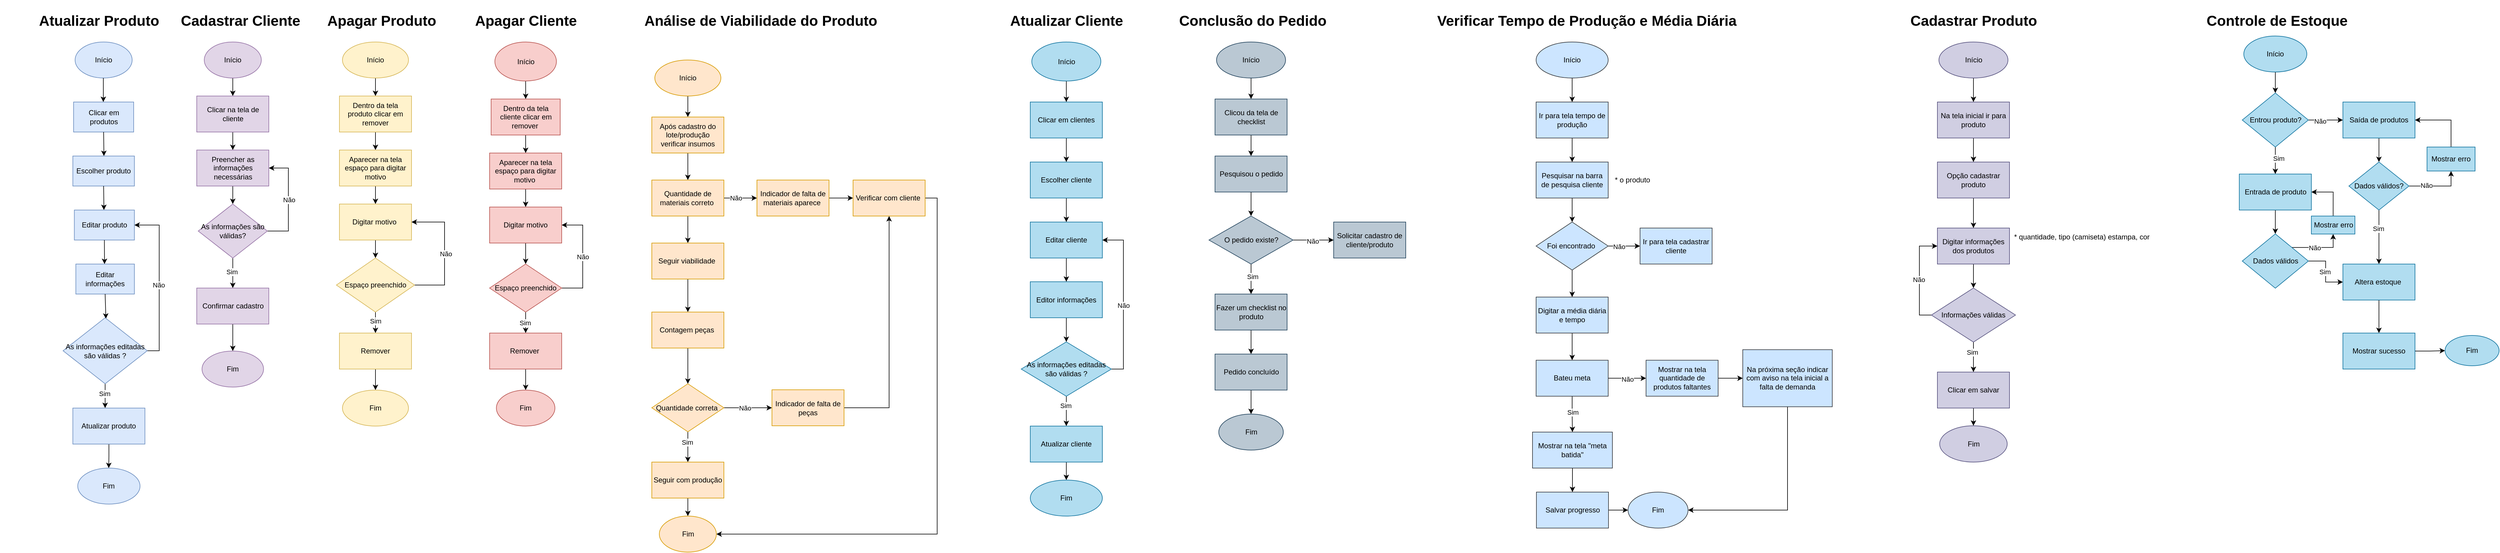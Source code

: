 <mxfile version="24.4.6" type="device">
  <diagram name="Página-1" id="E5Dl9V_7gFB4zJMGTFZP">
    <mxGraphModel dx="2261" dy="782" grid="1" gridSize="10" guides="1" tooltips="1" connect="1" arrows="1" fold="1" page="1" pageScale="1" pageWidth="827" pageHeight="1169" math="0" shadow="0">
      <root>
        <mxCell id="0" />
        <mxCell id="1" parent="0" />
        <mxCell id="nJSs2wzzEc3q5zwMcev3-3" value="&lt;h1&gt;Atualizar Produto&lt;/h1&gt;" style="text;strokeColor=none;align=center;fillColor=none;html=1;verticalAlign=middle;whiteSpace=wrap;rounded=0;" parent="1" vertex="1">
          <mxGeometry x="-70" y="25" width="330" height="20" as="geometry" />
        </mxCell>
        <mxCell id="nJSs2wzzEc3q5zwMcev3-6" value="Início" style="ellipse;whiteSpace=wrap;html=1;fillColor=#dae8fc;strokeColor=#6c8ebf;" parent="1" vertex="1">
          <mxGeometry x="55" y="70" width="95" height="60" as="geometry" />
        </mxCell>
        <mxCell id="nJSs2wzzEc3q5zwMcev3-8" value="" style="endArrow=classic;html=1;rounded=0;" parent="1" edge="1">
          <mxGeometry width="50" height="50" relative="1" as="geometry">
            <mxPoint x="102" y="130" as="sourcePoint" />
            <mxPoint x="102" y="170" as="targetPoint" />
          </mxGeometry>
        </mxCell>
        <mxCell id="nJSs2wzzEc3q5zwMcev3-9" value="Clicar em produtos" style="rounded=0;whiteSpace=wrap;html=1;fillColor=#dae8fc;strokeColor=#6c8ebf;" parent="1" vertex="1">
          <mxGeometry x="52.5" y="170" width="100" height="50" as="geometry" />
        </mxCell>
        <mxCell id="nJSs2wzzEc3q5zwMcev3-11" value="" style="endArrow=classic;html=1;rounded=0;exitX=0.5;exitY=1;exitDx=0;exitDy=0;" parent="1" source="nJSs2wzzEc3q5zwMcev3-9" edge="1">
          <mxGeometry width="50" height="50" relative="1" as="geometry">
            <mxPoint x="82.5" y="290" as="sourcePoint" />
            <mxPoint x="103" y="260" as="targetPoint" />
          </mxGeometry>
        </mxCell>
        <mxCell id="nJSs2wzzEc3q5zwMcev3-12" value="Escolher produto" style="rounded=0;whiteSpace=wrap;html=1;fillColor=#dae8fc;strokeColor=#6c8ebf;" parent="1" vertex="1">
          <mxGeometry x="51.25" y="260" width="102.5" height="50" as="geometry" />
        </mxCell>
        <mxCell id="nJSs2wzzEc3q5zwMcev3-14" value="" style="endArrow=classic;html=1;rounded=0;exitX=0.5;exitY=1;exitDx=0;exitDy=0;" parent="1" source="nJSs2wzzEc3q5zwMcev3-12" edge="1">
          <mxGeometry width="50" height="50" relative="1" as="geometry">
            <mxPoint x="82.5" y="380" as="sourcePoint" />
            <mxPoint x="103" y="350" as="targetPoint" />
          </mxGeometry>
        </mxCell>
        <mxCell id="nJSs2wzzEc3q5zwMcev3-16" value="Editar produto" style="rounded=0;whiteSpace=wrap;html=1;fillColor=#dae8fc;strokeColor=#6c8ebf;" parent="1" vertex="1">
          <mxGeometry x="53.75" y="350" width="100" height="50" as="geometry" />
        </mxCell>
        <mxCell id="nJSs2wzzEc3q5zwMcev3-18" value="" style="endArrow=classic;html=1;rounded=0;exitX=0.5;exitY=1;exitDx=0;exitDy=0;" parent="1" source="nJSs2wzzEc3q5zwMcev3-16" edge="1">
          <mxGeometry width="50" height="50" relative="1" as="geometry">
            <mxPoint x="82.5" y="490" as="sourcePoint" />
            <mxPoint x="104" y="440" as="targetPoint" />
          </mxGeometry>
        </mxCell>
        <mxCell id="nJSs2wzzEc3q5zwMcev3-19" value="Editar informações" style="rounded=0;whiteSpace=wrap;html=1;fillColor=#dae8fc;strokeColor=#6c8ebf;" parent="1" vertex="1">
          <mxGeometry x="56.25" y="440" width="97.5" height="50" as="geometry" />
        </mxCell>
        <mxCell id="nJSs2wzzEc3q5zwMcev3-21" value="" style="endArrow=classic;html=1;rounded=0;exitX=0.5;exitY=1;exitDx=0;exitDy=0;" parent="1" source="nJSs2wzzEc3q5zwMcev3-19" edge="1">
          <mxGeometry width="50" height="50" relative="1" as="geometry">
            <mxPoint x="78.75" y="585" as="sourcePoint" />
            <mxPoint x="106.286" y="531.143" as="targetPoint" />
          </mxGeometry>
        </mxCell>
        <mxCell id="nJSs2wzzEc3q5zwMcev3-26" style="edgeStyle=orthogonalEdgeStyle;rounded=0;orthogonalLoop=1;jettySize=auto;html=1;exitX=1;exitY=0.5;exitDx=0;exitDy=0;entryX=1;entryY=0.5;entryDx=0;entryDy=0;" parent="1" source="nJSs2wzzEc3q5zwMcev3-23" target="nJSs2wzzEc3q5zwMcev3-16" edge="1">
          <mxGeometry relative="1" as="geometry" />
        </mxCell>
        <mxCell id="nJSs2wzzEc3q5zwMcev3-27" value="Não" style="edgeLabel;html=1;align=center;verticalAlign=middle;resizable=0;points=[];" parent="nJSs2wzzEc3q5zwMcev3-26" vertex="1" connectable="0">
          <mxGeometry x="-0.045" y="1" relative="1" as="geometry">
            <mxPoint as="offset" />
          </mxGeometry>
        </mxCell>
        <mxCell id="nJSs2wzzEc3q5zwMcev3-29" value="" style="edgeStyle=orthogonalEdgeStyle;rounded=0;orthogonalLoop=1;jettySize=auto;html=1;" parent="1" source="nJSs2wzzEc3q5zwMcev3-23" edge="1">
          <mxGeometry relative="1" as="geometry">
            <mxPoint x="105" y="680" as="targetPoint" />
          </mxGeometry>
        </mxCell>
        <mxCell id="nJSs2wzzEc3q5zwMcev3-31" value="Sim" style="edgeLabel;html=1;align=center;verticalAlign=middle;resizable=0;points=[];" parent="nJSs2wzzEc3q5zwMcev3-29" vertex="1" connectable="0">
          <mxGeometry x="-0.195" y="-1" relative="1" as="geometry">
            <mxPoint as="offset" />
          </mxGeometry>
        </mxCell>
        <mxCell id="nJSs2wzzEc3q5zwMcev3-23" value="As informações editadas são válidas ?" style="rhombus;whiteSpace=wrap;html=1;fillColor=#dae8fc;strokeColor=#6c8ebf;" parent="1" vertex="1">
          <mxGeometry x="35" y="529.5" width="140" height="110" as="geometry" />
        </mxCell>
        <mxCell id="nJSs2wzzEc3q5zwMcev3-33" value="" style="edgeStyle=orthogonalEdgeStyle;rounded=0;orthogonalLoop=1;jettySize=auto;html=1;" parent="1" source="nJSs2wzzEc3q5zwMcev3-30" edge="1">
          <mxGeometry relative="1" as="geometry">
            <mxPoint x="111" y="780" as="targetPoint" />
          </mxGeometry>
        </mxCell>
        <mxCell id="nJSs2wzzEc3q5zwMcev3-30" value="Atualizar produto" style="rounded=0;whiteSpace=wrap;html=1;fillColor=#dae8fc;strokeColor=#6c8ebf;" parent="1" vertex="1">
          <mxGeometry x="51.25" y="680" width="120" height="60" as="geometry" />
        </mxCell>
        <mxCell id="nJSs2wzzEc3q5zwMcev3-34" value="Fim" style="ellipse;whiteSpace=wrap;html=1;fillColor=#dae8fc;strokeColor=#6c8ebf;" parent="1" vertex="1">
          <mxGeometry x="59.38" y="780" width="103.75" height="60" as="geometry" />
        </mxCell>
        <mxCell id="nJSs2wzzEc3q5zwMcev3-43" style="edgeStyle=orthogonalEdgeStyle;rounded=0;orthogonalLoop=1;jettySize=auto;html=1;exitX=0.5;exitY=1;exitDx=0;exitDy=0;" parent="1" source="nJSs2wzzEc3q5zwMcev3-35" target="nJSs2wzzEc3q5zwMcev3-44" edge="1">
          <mxGeometry relative="1" as="geometry">
            <mxPoint x="318" y="160" as="targetPoint" />
          </mxGeometry>
        </mxCell>
        <mxCell id="nJSs2wzzEc3q5zwMcev3-35" value="Início" style="ellipse;whiteSpace=wrap;html=1;fillColor=#e1d5e7;strokeColor=#9673a6;" parent="1" vertex="1">
          <mxGeometry x="270" y="70" width="95" height="60" as="geometry" />
        </mxCell>
        <mxCell id="nJSs2wzzEc3q5zwMcev3-40" value="&lt;h1&gt;Cadastrar Cliente&lt;/h1&gt;" style="text;html=1;align=center;verticalAlign=middle;resizable=0;points=[];autosize=1;strokeColor=none;fillColor=none;" parent="1" vertex="1">
          <mxGeometry x="220" width="220" height="70" as="geometry" />
        </mxCell>
        <mxCell id="nJSs2wzzEc3q5zwMcev3-45" style="edgeStyle=orthogonalEdgeStyle;rounded=0;orthogonalLoop=1;jettySize=auto;html=1;" parent="1" source="nJSs2wzzEc3q5zwMcev3-44" target="nJSs2wzzEc3q5zwMcev3-46" edge="1">
          <mxGeometry relative="1" as="geometry">
            <mxPoint x="317.5" y="250" as="targetPoint" />
          </mxGeometry>
        </mxCell>
        <mxCell id="nJSs2wzzEc3q5zwMcev3-44" value="Clicar na tela de cliente" style="rounded=0;whiteSpace=wrap;html=1;fillColor=#e1d5e7;strokeColor=#9673a6;" parent="1" vertex="1">
          <mxGeometry x="257.5" y="160" width="120" height="60" as="geometry" />
        </mxCell>
        <mxCell id="nJSs2wzzEc3q5zwMcev3-47" style="edgeStyle=orthogonalEdgeStyle;rounded=0;orthogonalLoop=1;jettySize=auto;html=1;" parent="1" source="nJSs2wzzEc3q5zwMcev3-46" edge="1">
          <mxGeometry relative="1" as="geometry">
            <mxPoint x="317.5" y="340" as="targetPoint" />
          </mxGeometry>
        </mxCell>
        <mxCell id="nJSs2wzzEc3q5zwMcev3-46" value="Preencher as informações necessárias" style="rounded=0;whiteSpace=wrap;html=1;fillColor=#e1d5e7;strokeColor=#9673a6;" parent="1" vertex="1">
          <mxGeometry x="257.5" y="250" width="120" height="60" as="geometry" />
        </mxCell>
        <mxCell id="nJSs2wzzEc3q5zwMcev3-50" style="edgeStyle=orthogonalEdgeStyle;rounded=0;orthogonalLoop=1;jettySize=auto;html=1;entryX=1;entryY=0.5;entryDx=0;entryDy=0;exitX=1;exitY=0.5;exitDx=0;exitDy=0;" parent="1" source="nJSs2wzzEc3q5zwMcev3-49" target="nJSs2wzzEc3q5zwMcev3-46" edge="1">
          <mxGeometry relative="1" as="geometry">
            <Array as="points">
              <mxPoint x="410" y="385" />
              <mxPoint x="410" y="280" />
            </Array>
          </mxGeometry>
        </mxCell>
        <mxCell id="nJSs2wzzEc3q5zwMcev3-51" value="Não" style="edgeLabel;html=1;align=center;verticalAlign=middle;resizable=0;points=[];" parent="nJSs2wzzEc3q5zwMcev3-50" vertex="1" connectable="0">
          <mxGeometry x="0.008" y="-1" relative="1" as="geometry">
            <mxPoint as="offset" />
          </mxGeometry>
        </mxCell>
        <mxCell id="nJSs2wzzEc3q5zwMcev3-52" style="edgeStyle=orthogonalEdgeStyle;rounded=0;orthogonalLoop=1;jettySize=auto;html=1;" parent="1" source="nJSs2wzzEc3q5zwMcev3-49" target="nJSs2wzzEc3q5zwMcev3-53" edge="1">
          <mxGeometry relative="1" as="geometry">
            <mxPoint x="317.5" y="460" as="targetPoint" />
          </mxGeometry>
        </mxCell>
        <mxCell id="nJSs2wzzEc3q5zwMcev3-54" value="Sim" style="edgeLabel;html=1;align=center;verticalAlign=middle;resizable=0;points=[];" parent="nJSs2wzzEc3q5zwMcev3-52" vertex="1" connectable="0">
          <mxGeometry x="-0.08" y="-2" relative="1" as="geometry">
            <mxPoint as="offset" />
          </mxGeometry>
        </mxCell>
        <mxCell id="nJSs2wzzEc3q5zwMcev3-49" value="As informações são válidas?" style="rhombus;whiteSpace=wrap;html=1;fillColor=#e1d5e7;strokeColor=#9673a6;" parent="1" vertex="1">
          <mxGeometry x="260" y="340" width="115" height="90" as="geometry" />
        </mxCell>
        <mxCell id="nJSs2wzzEc3q5zwMcev3-55" style="edgeStyle=orthogonalEdgeStyle;rounded=0;orthogonalLoop=1;jettySize=auto;html=1;" parent="1" source="nJSs2wzzEc3q5zwMcev3-53" target="nJSs2wzzEc3q5zwMcev3-56" edge="1">
          <mxGeometry relative="1" as="geometry">
            <mxPoint x="317.5" y="570" as="targetPoint" />
          </mxGeometry>
        </mxCell>
        <mxCell id="nJSs2wzzEc3q5zwMcev3-53" value="Confirmar cadastro" style="rounded=0;whiteSpace=wrap;html=1;fillColor=#e1d5e7;strokeColor=#9673a6;" parent="1" vertex="1">
          <mxGeometry x="257.5" y="480" width="120" height="60" as="geometry" />
        </mxCell>
        <mxCell id="nJSs2wzzEc3q5zwMcev3-56" value="Fim" style="ellipse;whiteSpace=wrap;html=1;fillColor=#e1d5e7;strokeColor=#9673a6;" parent="1" vertex="1">
          <mxGeometry x="266.25" y="585" width="102.5" height="60" as="geometry" />
        </mxCell>
        <mxCell id="nJSs2wzzEc3q5zwMcev3-57" value="&lt;h1&gt;Apagar Produto&lt;/h1&gt;" style="text;html=1;align=center;verticalAlign=middle;resizable=0;points=[];autosize=1;strokeColor=none;fillColor=none;" parent="1" vertex="1">
          <mxGeometry x="465" width="200" height="70" as="geometry" />
        </mxCell>
        <mxCell id="nJSs2wzzEc3q5zwMcev3-59" style="edgeStyle=orthogonalEdgeStyle;rounded=0;orthogonalLoop=1;jettySize=auto;html=1;" parent="1" source="nJSs2wzzEc3q5zwMcev3-58" target="nJSs2wzzEc3q5zwMcev3-60" edge="1">
          <mxGeometry relative="1" as="geometry">
            <mxPoint x="555" y="160" as="targetPoint" />
          </mxGeometry>
        </mxCell>
        <mxCell id="nJSs2wzzEc3q5zwMcev3-58" value="Início" style="ellipse;whiteSpace=wrap;html=1;fillColor=#fff2cc;strokeColor=#d6b656;" parent="1" vertex="1">
          <mxGeometry x="500" y="70" width="110" height="60" as="geometry" />
        </mxCell>
        <mxCell id="nJSs2wzzEc3q5zwMcev3-61" style="edgeStyle=orthogonalEdgeStyle;rounded=0;orthogonalLoop=1;jettySize=auto;html=1;" parent="1" source="nJSs2wzzEc3q5zwMcev3-60" target="nJSs2wzzEc3q5zwMcev3-62" edge="1">
          <mxGeometry relative="1" as="geometry">
            <mxPoint x="555" y="250" as="targetPoint" />
          </mxGeometry>
        </mxCell>
        <mxCell id="nJSs2wzzEc3q5zwMcev3-60" value="Dentro da tela produto clicar em remover" style="rounded=0;whiteSpace=wrap;html=1;fillColor=#fff2cc;strokeColor=#d6b656;" parent="1" vertex="1">
          <mxGeometry x="495" y="160" width="120" height="60" as="geometry" />
        </mxCell>
        <mxCell id="nJSs2wzzEc3q5zwMcev3-63" style="edgeStyle=orthogonalEdgeStyle;rounded=0;orthogonalLoop=1;jettySize=auto;html=1;" parent="1" source="nJSs2wzzEc3q5zwMcev3-62" target="nJSs2wzzEc3q5zwMcev3-64" edge="1">
          <mxGeometry relative="1" as="geometry">
            <mxPoint x="555" y="340" as="targetPoint" />
          </mxGeometry>
        </mxCell>
        <mxCell id="nJSs2wzzEc3q5zwMcev3-62" value="Aparecer na tela espaço para digitar motivo" style="rounded=0;whiteSpace=wrap;html=1;fillColor=#fff2cc;strokeColor=#d6b656;" parent="1" vertex="1">
          <mxGeometry x="495" y="250" width="120" height="60" as="geometry" />
        </mxCell>
        <mxCell id="nJSs2wzzEc3q5zwMcev3-65" style="edgeStyle=orthogonalEdgeStyle;rounded=0;orthogonalLoop=1;jettySize=auto;html=1;" parent="1" source="nJSs2wzzEc3q5zwMcev3-64" target="nJSs2wzzEc3q5zwMcev3-66" edge="1">
          <mxGeometry relative="1" as="geometry">
            <mxPoint x="555" y="430" as="targetPoint" />
          </mxGeometry>
        </mxCell>
        <mxCell id="nJSs2wzzEc3q5zwMcev3-64" value="Digitar motivo&amp;nbsp;" style="rounded=0;whiteSpace=wrap;html=1;fillColor=#fff2cc;strokeColor=#d6b656;" parent="1" vertex="1">
          <mxGeometry x="495" y="340" width="120" height="60" as="geometry" />
        </mxCell>
        <mxCell id="nJSs2wzzEc3q5zwMcev3-67" style="edgeStyle=orthogonalEdgeStyle;rounded=0;orthogonalLoop=1;jettySize=auto;html=1;entryX=1;entryY=0.5;entryDx=0;entryDy=0;exitX=1;exitY=0.5;exitDx=0;exitDy=0;" parent="1" source="nJSs2wzzEc3q5zwMcev3-66" target="nJSs2wzzEc3q5zwMcev3-64" edge="1">
          <mxGeometry relative="1" as="geometry">
            <Array as="points">
              <mxPoint x="670" y="475" />
              <mxPoint x="670" y="370" />
            </Array>
          </mxGeometry>
        </mxCell>
        <mxCell id="nJSs2wzzEc3q5zwMcev3-68" value="Não" style="edgeLabel;html=1;align=center;verticalAlign=middle;resizable=0;points=[];" parent="nJSs2wzzEc3q5zwMcev3-67" vertex="1" connectable="0">
          <mxGeometry x="-0.029" y="-2" relative="1" as="geometry">
            <mxPoint as="offset" />
          </mxGeometry>
        </mxCell>
        <mxCell id="nJSs2wzzEc3q5zwMcev3-69" style="edgeStyle=orthogonalEdgeStyle;rounded=0;orthogonalLoop=1;jettySize=auto;html=1;" parent="1" source="nJSs2wzzEc3q5zwMcev3-66" target="nJSs2wzzEc3q5zwMcev3-70" edge="1">
          <mxGeometry relative="1" as="geometry">
            <mxPoint x="555" y="550" as="targetPoint" />
          </mxGeometry>
        </mxCell>
        <mxCell id="nJSs2wzzEc3q5zwMcev3-71" value="Sim" style="edgeLabel;html=1;align=center;verticalAlign=middle;resizable=0;points=[];" parent="nJSs2wzzEc3q5zwMcev3-69" vertex="1" connectable="0">
          <mxGeometry x="0.111" relative="1" as="geometry">
            <mxPoint as="offset" />
          </mxGeometry>
        </mxCell>
        <mxCell id="nJSs2wzzEc3q5zwMcev3-66" value="Espaço preenchido" style="rhombus;whiteSpace=wrap;html=1;fillColor=#fff2cc;strokeColor=#d6b656;" parent="1" vertex="1">
          <mxGeometry x="490" y="430" width="130" height="90" as="geometry" />
        </mxCell>
        <mxCell id="nJSs2wzzEc3q5zwMcev3-72" style="edgeStyle=orthogonalEdgeStyle;rounded=0;orthogonalLoop=1;jettySize=auto;html=1;" parent="1" source="nJSs2wzzEc3q5zwMcev3-70" target="nJSs2wzzEc3q5zwMcev3-73" edge="1">
          <mxGeometry relative="1" as="geometry">
            <mxPoint x="555" y="640" as="targetPoint" />
          </mxGeometry>
        </mxCell>
        <mxCell id="nJSs2wzzEc3q5zwMcev3-70" value="Remover" style="rounded=0;whiteSpace=wrap;html=1;fillColor=#fff2cc;strokeColor=#d6b656;" parent="1" vertex="1">
          <mxGeometry x="495" y="555" width="120" height="60" as="geometry" />
        </mxCell>
        <mxCell id="nJSs2wzzEc3q5zwMcev3-73" value="Fim" style="ellipse;whiteSpace=wrap;html=1;fillColor=#fff2cc;strokeColor=#d6b656;" parent="1" vertex="1">
          <mxGeometry x="500" y="650" width="110" height="60" as="geometry" />
        </mxCell>
        <mxCell id="nJSs2wzzEc3q5zwMcev3-75" value="&lt;h1&gt;Apagar Cliente&lt;/h1&gt;" style="text;html=1;align=center;verticalAlign=middle;resizable=0;points=[];autosize=1;strokeColor=none;fillColor=none;" parent="1" vertex="1">
          <mxGeometry x="710" width="190" height="70" as="geometry" />
        </mxCell>
        <mxCell id="nJSs2wzzEc3q5zwMcev3-77" style="edgeStyle=orthogonalEdgeStyle;rounded=0;orthogonalLoop=1;jettySize=auto;html=1;" parent="1" source="nJSs2wzzEc3q5zwMcev3-76" target="nJSs2wzzEc3q5zwMcev3-78" edge="1">
          <mxGeometry relative="1" as="geometry">
            <mxPoint x="805" y="160" as="targetPoint" />
          </mxGeometry>
        </mxCell>
        <mxCell id="nJSs2wzzEc3q5zwMcev3-76" value="Início" style="ellipse;whiteSpace=wrap;html=1;fillColor=#f8cecc;strokeColor=#b85450;" parent="1" vertex="1">
          <mxGeometry x="753.75" y="70" width="102.5" height="65" as="geometry" />
        </mxCell>
        <mxCell id="nJSs2wzzEc3q5zwMcev3-79" style="edgeStyle=orthogonalEdgeStyle;rounded=0;orthogonalLoop=1;jettySize=auto;html=1;" parent="1" source="nJSs2wzzEc3q5zwMcev3-78" target="nJSs2wzzEc3q5zwMcev3-80" edge="1">
          <mxGeometry relative="1" as="geometry">
            <mxPoint x="805" y="250" as="targetPoint" />
          </mxGeometry>
        </mxCell>
        <mxCell id="nJSs2wzzEc3q5zwMcev3-78" value="Dentro da tela cliente clicar em remover&amp;nbsp;" style="rounded=0;whiteSpace=wrap;html=1;fillColor=#f8cecc;strokeColor=#b85450;" parent="1" vertex="1">
          <mxGeometry x="747.5" y="165" width="115" height="60" as="geometry" />
        </mxCell>
        <mxCell id="nJSs2wzzEc3q5zwMcev3-81" style="edgeStyle=orthogonalEdgeStyle;rounded=0;orthogonalLoop=1;jettySize=auto;html=1;" parent="1" source="nJSs2wzzEc3q5zwMcev3-80" target="nJSs2wzzEc3q5zwMcev3-82" edge="1">
          <mxGeometry relative="1" as="geometry">
            <mxPoint x="805" y="340" as="targetPoint" />
          </mxGeometry>
        </mxCell>
        <mxCell id="nJSs2wzzEc3q5zwMcev3-80" value="Aparecer na tela espaço para digitar motivo&amp;nbsp;" style="rounded=0;whiteSpace=wrap;html=1;fillColor=#f8cecc;strokeColor=#b85450;" parent="1" vertex="1">
          <mxGeometry x="745" y="255" width="120" height="60" as="geometry" />
        </mxCell>
        <mxCell id="nJSs2wzzEc3q5zwMcev3-83" style="edgeStyle=orthogonalEdgeStyle;rounded=0;orthogonalLoop=1;jettySize=auto;html=1;" parent="1" source="nJSs2wzzEc3q5zwMcev3-82" target="nJSs2wzzEc3q5zwMcev3-84" edge="1">
          <mxGeometry relative="1" as="geometry">
            <mxPoint x="805" y="430" as="targetPoint" />
          </mxGeometry>
        </mxCell>
        <mxCell id="nJSs2wzzEc3q5zwMcev3-82" value="Digitar motivo" style="rounded=0;whiteSpace=wrap;html=1;fillColor=#f8cecc;strokeColor=#b85450;" parent="1" vertex="1">
          <mxGeometry x="745" y="345" width="120" height="60" as="geometry" />
        </mxCell>
        <mxCell id="nJSs2wzzEc3q5zwMcev3-85" style="edgeStyle=orthogonalEdgeStyle;rounded=0;orthogonalLoop=1;jettySize=auto;html=1;entryX=1;entryY=0.5;entryDx=0;entryDy=0;exitX=1;exitY=0.5;exitDx=0;exitDy=0;" parent="1" source="nJSs2wzzEc3q5zwMcev3-84" target="nJSs2wzzEc3q5zwMcev3-82" edge="1">
          <mxGeometry relative="1" as="geometry">
            <Array as="points">
              <mxPoint x="900" y="480" />
              <mxPoint x="900" y="375" />
            </Array>
          </mxGeometry>
        </mxCell>
        <mxCell id="nJSs2wzzEc3q5zwMcev3-86" value="Não" style="edgeLabel;html=1;align=center;verticalAlign=middle;resizable=0;points=[];" parent="nJSs2wzzEc3q5zwMcev3-85" vertex="1" connectable="0">
          <mxGeometry x="-0.006" relative="1" as="geometry">
            <mxPoint as="offset" />
          </mxGeometry>
        </mxCell>
        <mxCell id="nJSs2wzzEc3q5zwMcev3-87" style="edgeStyle=orthogonalEdgeStyle;rounded=0;orthogonalLoop=1;jettySize=auto;html=1;" parent="1" source="nJSs2wzzEc3q5zwMcev3-84" target="nJSs2wzzEc3q5zwMcev3-88" edge="1">
          <mxGeometry relative="1" as="geometry">
            <mxPoint x="805" y="550" as="targetPoint" />
          </mxGeometry>
        </mxCell>
        <mxCell id="nJSs2wzzEc3q5zwMcev3-89" value="Sim" style="edgeLabel;html=1;align=center;verticalAlign=middle;resizable=0;points=[];" parent="nJSs2wzzEc3q5zwMcev3-87" vertex="1" connectable="0">
          <mxGeometry x="0.24" y="-1" relative="1" as="geometry">
            <mxPoint as="offset" />
          </mxGeometry>
        </mxCell>
        <mxCell id="nJSs2wzzEc3q5zwMcev3-84" value="Espaço preenchido" style="rhombus;whiteSpace=wrap;html=1;fillColor=#f8cecc;strokeColor=#b85450;" parent="1" vertex="1">
          <mxGeometry x="745" y="440" width="120" height="80" as="geometry" />
        </mxCell>
        <mxCell id="nJSs2wzzEc3q5zwMcev3-90" style="edgeStyle=orthogonalEdgeStyle;rounded=0;orthogonalLoop=1;jettySize=auto;html=1;" parent="1" source="nJSs2wzzEc3q5zwMcev3-88" target="nJSs2wzzEc3q5zwMcev3-91" edge="1">
          <mxGeometry relative="1" as="geometry">
            <mxPoint x="805" y="650" as="targetPoint" />
          </mxGeometry>
        </mxCell>
        <mxCell id="nJSs2wzzEc3q5zwMcev3-88" value="Remover&amp;nbsp;" style="rounded=0;whiteSpace=wrap;html=1;fillColor=#f8cecc;strokeColor=#b85450;" parent="1" vertex="1">
          <mxGeometry x="745" y="555" width="120" height="60" as="geometry" />
        </mxCell>
        <mxCell id="nJSs2wzzEc3q5zwMcev3-91" value="Fim" style="ellipse;whiteSpace=wrap;html=1;fillColor=#f8cecc;strokeColor=#b85450;" parent="1" vertex="1">
          <mxGeometry x="756.25" y="650" width="97.5" height="60" as="geometry" />
        </mxCell>
        <mxCell id="nJSs2wzzEc3q5zwMcev3-92" value="&lt;h1&gt;Análise de Viabilidade do Produto&lt;/h1&gt;" style="text;html=1;align=center;verticalAlign=middle;resizable=0;points=[];autosize=1;" parent="1" vertex="1">
          <mxGeometry x="991" width="410" height="70" as="geometry" />
        </mxCell>
        <mxCell id="nJSs2wzzEc3q5zwMcev3-95" value="" style="edgeStyle=orthogonalEdgeStyle;rounded=0;orthogonalLoop=1;jettySize=auto;html=1;" parent="1" source="nJSs2wzzEc3q5zwMcev3-93" target="nJSs2wzzEc3q5zwMcev3-94" edge="1">
          <mxGeometry relative="1" as="geometry" />
        </mxCell>
        <mxCell id="nJSs2wzzEc3q5zwMcev3-93" value="Início" style="ellipse;whiteSpace=wrap;html=1;fillColor=#ffe6cc;strokeColor=#d79b00;" parent="1" vertex="1">
          <mxGeometry x="1020" y="100" width="110" height="60" as="geometry" />
        </mxCell>
        <mxCell id="nJSs2wzzEc3q5zwMcev3-97" value="" style="edgeStyle=orthogonalEdgeStyle;rounded=0;orthogonalLoop=1;jettySize=auto;html=1;" parent="1" source="nJSs2wzzEc3q5zwMcev3-94" target="nJSs2wzzEc3q5zwMcev3-96" edge="1">
          <mxGeometry relative="1" as="geometry" />
        </mxCell>
        <mxCell id="nJSs2wzzEc3q5zwMcev3-94" value="Após cadastro do lote/produção verificar insumos" style="whiteSpace=wrap;html=1;fillColor=#ffe6cc;strokeColor=#d79b00;" parent="1" vertex="1">
          <mxGeometry x="1015" y="195" width="120" height="60" as="geometry" />
        </mxCell>
        <mxCell id="nJSs2wzzEc3q5zwMcev3-102" value="" style="edgeStyle=orthogonalEdgeStyle;rounded=0;orthogonalLoop=1;jettySize=auto;html=1;" parent="1" source="nJSs2wzzEc3q5zwMcev3-96" target="nJSs2wzzEc3q5zwMcev3-101" edge="1">
          <mxGeometry relative="1" as="geometry" />
        </mxCell>
        <mxCell id="nJSs2wzzEc3q5zwMcev3-103" value="Não" style="edgeLabel;html=1;align=center;verticalAlign=middle;resizable=0;points=[];" parent="nJSs2wzzEc3q5zwMcev3-102" vertex="1" connectable="0">
          <mxGeometry x="-0.273" relative="1" as="geometry">
            <mxPoint as="offset" />
          </mxGeometry>
        </mxCell>
        <mxCell id="nJSs2wzzEc3q5zwMcev3-107" value="" style="edgeStyle=orthogonalEdgeStyle;rounded=0;orthogonalLoop=1;jettySize=auto;html=1;" parent="1" source="nJSs2wzzEc3q5zwMcev3-96" target="nJSs2wzzEc3q5zwMcev3-106" edge="1">
          <mxGeometry relative="1" as="geometry" />
        </mxCell>
        <mxCell id="nJSs2wzzEc3q5zwMcev3-96" value="Quantidade de materiais correto&amp;nbsp;" style="whiteSpace=wrap;html=1;fillColor=#ffe6cc;strokeColor=#d79b00;" parent="1" vertex="1">
          <mxGeometry x="1015" y="300" width="120" height="60" as="geometry" />
        </mxCell>
        <mxCell id="nJSs2wzzEc3q5zwMcev3-105" value="" style="edgeStyle=orthogonalEdgeStyle;rounded=0;orthogonalLoop=1;jettySize=auto;html=1;" parent="1" source="nJSs2wzzEc3q5zwMcev3-101" target="nJSs2wzzEc3q5zwMcev3-104" edge="1">
          <mxGeometry relative="1" as="geometry" />
        </mxCell>
        <mxCell id="nJSs2wzzEc3q5zwMcev3-101" value="Indicador de falta de materiais aparece&amp;nbsp;" style="whiteSpace=wrap;html=1;fillColor=#ffe6cc;strokeColor=#d79b00;" parent="1" vertex="1">
          <mxGeometry x="1190" y="300" width="120" height="60" as="geometry" />
        </mxCell>
        <mxCell id="nJSs2wzzEc3q5zwMcev3-122" style="edgeStyle=orthogonalEdgeStyle;rounded=0;orthogonalLoop=1;jettySize=auto;html=1;exitX=1;exitY=0.5;exitDx=0;exitDy=0;entryX=1;entryY=0.5;entryDx=0;entryDy=0;" parent="1" source="nJSs2wzzEc3q5zwMcev3-104" target="nJSs2wzzEc3q5zwMcev3-120" edge="1">
          <mxGeometry relative="1" as="geometry" />
        </mxCell>
        <mxCell id="nJSs2wzzEc3q5zwMcev3-104" value="Verificar com cliente&amp;nbsp;" style="whiteSpace=wrap;html=1;fillColor=#ffe6cc;strokeColor=#d79b00;" parent="1" vertex="1">
          <mxGeometry x="1350" y="300" width="120" height="60" as="geometry" />
        </mxCell>
        <mxCell id="nJSs2wzzEc3q5zwMcev3-110" value="" style="edgeStyle=orthogonalEdgeStyle;rounded=0;orthogonalLoop=1;jettySize=auto;html=1;" parent="1" source="nJSs2wzzEc3q5zwMcev3-106" target="nJSs2wzzEc3q5zwMcev3-109" edge="1">
          <mxGeometry relative="1" as="geometry" />
        </mxCell>
        <mxCell id="nJSs2wzzEc3q5zwMcev3-106" value="Seguir viabilidade&amp;nbsp;" style="whiteSpace=wrap;html=1;fillColor=#ffe6cc;strokeColor=#d79b00;" parent="1" vertex="1">
          <mxGeometry x="1015" y="405" width="120" height="60" as="geometry" />
        </mxCell>
        <mxCell id="nJSs2wzzEc3q5zwMcev3-112" value="" style="edgeStyle=orthogonalEdgeStyle;rounded=0;orthogonalLoop=1;jettySize=auto;html=1;" parent="1" source="nJSs2wzzEc3q5zwMcev3-109" target="nJSs2wzzEc3q5zwMcev3-111" edge="1">
          <mxGeometry relative="1" as="geometry" />
        </mxCell>
        <mxCell id="nJSs2wzzEc3q5zwMcev3-109" value="Contagem peças&amp;nbsp;" style="whiteSpace=wrap;html=1;fillColor=#ffe6cc;strokeColor=#d79b00;" parent="1" vertex="1">
          <mxGeometry x="1015" y="520" width="120" height="60" as="geometry" />
        </mxCell>
        <mxCell id="nJSs2wzzEc3q5zwMcev3-114" value="" style="edgeStyle=orthogonalEdgeStyle;rounded=0;orthogonalLoop=1;jettySize=auto;html=1;" parent="1" source="nJSs2wzzEc3q5zwMcev3-111" target="nJSs2wzzEc3q5zwMcev3-113" edge="1">
          <mxGeometry relative="1" as="geometry" />
        </mxCell>
        <mxCell id="nJSs2wzzEc3q5zwMcev3-115" value="Não" style="edgeLabel;html=1;align=center;verticalAlign=middle;resizable=0;points=[];" parent="nJSs2wzzEc3q5zwMcev3-114" vertex="1" connectable="0">
          <mxGeometry x="-0.125" y="1" relative="1" as="geometry">
            <mxPoint y="1" as="offset" />
          </mxGeometry>
        </mxCell>
        <mxCell id="nJSs2wzzEc3q5zwMcev3-118" value="" style="edgeStyle=orthogonalEdgeStyle;rounded=0;orthogonalLoop=1;jettySize=auto;html=1;" parent="1" source="nJSs2wzzEc3q5zwMcev3-111" target="nJSs2wzzEc3q5zwMcev3-117" edge="1">
          <mxGeometry relative="1" as="geometry" />
        </mxCell>
        <mxCell id="nJSs2wzzEc3q5zwMcev3-119" value="Sim" style="edgeLabel;html=1;align=center;verticalAlign=middle;resizable=0;points=[];" parent="nJSs2wzzEc3q5zwMcev3-118" vertex="1" connectable="0">
          <mxGeometry x="-0.322" y="-1" relative="1" as="geometry">
            <mxPoint as="offset" />
          </mxGeometry>
        </mxCell>
        <mxCell id="nJSs2wzzEc3q5zwMcev3-111" value="Quantidade correta&amp;nbsp;" style="rhombus;whiteSpace=wrap;html=1;fillColor=#ffe6cc;strokeColor=#d79b00;" parent="1" vertex="1">
          <mxGeometry x="1015" y="639.5" width="120" height="80" as="geometry" />
        </mxCell>
        <mxCell id="nJSs2wzzEc3q5zwMcev3-116" style="edgeStyle=orthogonalEdgeStyle;rounded=0;orthogonalLoop=1;jettySize=auto;html=1;entryX=0.5;entryY=1;entryDx=0;entryDy=0;" parent="1" source="nJSs2wzzEc3q5zwMcev3-113" target="nJSs2wzzEc3q5zwMcev3-104" edge="1">
          <mxGeometry relative="1" as="geometry" />
        </mxCell>
        <mxCell id="nJSs2wzzEc3q5zwMcev3-113" value="Indicador de falta de peças" style="whiteSpace=wrap;html=1;fillColor=#ffe6cc;strokeColor=#d79b00;" parent="1" vertex="1">
          <mxGeometry x="1215" y="649.5" width="120" height="60" as="geometry" />
        </mxCell>
        <mxCell id="nJSs2wzzEc3q5zwMcev3-121" value="" style="edgeStyle=orthogonalEdgeStyle;rounded=0;orthogonalLoop=1;jettySize=auto;html=1;" parent="1" source="nJSs2wzzEc3q5zwMcev3-117" target="nJSs2wzzEc3q5zwMcev3-120" edge="1">
          <mxGeometry relative="1" as="geometry" />
        </mxCell>
        <mxCell id="nJSs2wzzEc3q5zwMcev3-117" value="Seguir com produção" style="whiteSpace=wrap;html=1;fillColor=#ffe6cc;strokeColor=#d79b00;" parent="1" vertex="1">
          <mxGeometry x="1015" y="770" width="120" height="60" as="geometry" />
        </mxCell>
        <mxCell id="nJSs2wzzEc3q5zwMcev3-120" value="Fim" style="ellipse;whiteSpace=wrap;html=1;fillColor=#ffe6cc;strokeColor=#d79b00;" parent="1" vertex="1">
          <mxGeometry x="1027.5" y="860" width="95" height="60" as="geometry" />
        </mxCell>
        <mxCell id="nJSs2wzzEc3q5zwMcev3-123" value="&lt;h1&gt;Atualizar Cliente&lt;/h1&gt;" style="text;html=1;align=center;verticalAlign=middle;resizable=0;points=[];autosize=1;strokeColor=none;fillColor=none;" parent="1" vertex="1">
          <mxGeometry x="1600" width="210" height="70" as="geometry" />
        </mxCell>
        <mxCell id="nJSs2wzzEc3q5zwMcev3-128" value="" style="edgeStyle=orthogonalEdgeStyle;rounded=0;orthogonalLoop=1;jettySize=auto;html=1;" parent="1" source="nJSs2wzzEc3q5zwMcev3-126" target="nJSs2wzzEc3q5zwMcev3-127" edge="1">
          <mxGeometry relative="1" as="geometry" />
        </mxCell>
        <mxCell id="nJSs2wzzEc3q5zwMcev3-126" value="Início" style="ellipse;whiteSpace=wrap;html=1;fillColor=#b1ddf0;strokeColor=#10739e;" parent="1" vertex="1">
          <mxGeometry x="1647.5" y="70" width="115" height="65" as="geometry" />
        </mxCell>
        <mxCell id="nJSs2wzzEc3q5zwMcev3-130" value="" style="edgeStyle=orthogonalEdgeStyle;rounded=0;orthogonalLoop=1;jettySize=auto;html=1;" parent="1" source="nJSs2wzzEc3q5zwMcev3-127" target="nJSs2wzzEc3q5zwMcev3-129" edge="1">
          <mxGeometry relative="1" as="geometry" />
        </mxCell>
        <mxCell id="nJSs2wzzEc3q5zwMcev3-127" value="Clicar em clientes" style="whiteSpace=wrap;html=1;fillColor=#b1ddf0;strokeColor=#10739e;" parent="1" vertex="1">
          <mxGeometry x="1645" y="170" width="120" height="60" as="geometry" />
        </mxCell>
        <mxCell id="nJSs2wzzEc3q5zwMcev3-132" value="" style="edgeStyle=orthogonalEdgeStyle;rounded=0;orthogonalLoop=1;jettySize=auto;html=1;" parent="1" source="nJSs2wzzEc3q5zwMcev3-129" target="nJSs2wzzEc3q5zwMcev3-131" edge="1">
          <mxGeometry relative="1" as="geometry" />
        </mxCell>
        <mxCell id="nJSs2wzzEc3q5zwMcev3-129" value="Escolher cliente" style="whiteSpace=wrap;html=1;fillColor=#b1ddf0;strokeColor=#10739e;" parent="1" vertex="1">
          <mxGeometry x="1645" y="270" width="120" height="60" as="geometry" />
        </mxCell>
        <mxCell id="nJSs2wzzEc3q5zwMcev3-135" value="" style="edgeStyle=orthogonalEdgeStyle;rounded=0;orthogonalLoop=1;jettySize=auto;html=1;" parent="1" source="nJSs2wzzEc3q5zwMcev3-131" target="nJSs2wzzEc3q5zwMcev3-134" edge="1">
          <mxGeometry relative="1" as="geometry" />
        </mxCell>
        <mxCell id="nJSs2wzzEc3q5zwMcev3-131" value="Editar cliente" style="whiteSpace=wrap;html=1;fillColor=#b1ddf0;strokeColor=#10739e;" parent="1" vertex="1">
          <mxGeometry x="1645" y="370" width="120" height="60" as="geometry" />
        </mxCell>
        <mxCell id="nJSs2wzzEc3q5zwMcev3-137" value="" style="edgeStyle=orthogonalEdgeStyle;rounded=0;orthogonalLoop=1;jettySize=auto;html=1;" parent="1" source="nJSs2wzzEc3q5zwMcev3-134" target="nJSs2wzzEc3q5zwMcev3-136" edge="1">
          <mxGeometry relative="1" as="geometry" />
        </mxCell>
        <mxCell id="nJSs2wzzEc3q5zwMcev3-134" value="Editor informações" style="whiteSpace=wrap;html=1;fillColor=#b1ddf0;strokeColor=#10739e;" parent="1" vertex="1">
          <mxGeometry x="1645" y="469.5" width="120" height="60" as="geometry" />
        </mxCell>
        <mxCell id="nJSs2wzzEc3q5zwMcev3-138" style="edgeStyle=orthogonalEdgeStyle;rounded=0;orthogonalLoop=1;jettySize=auto;html=1;entryX=1;entryY=0.5;entryDx=0;entryDy=0;exitX=1;exitY=0.5;exitDx=0;exitDy=0;" parent="1" source="nJSs2wzzEc3q5zwMcev3-136" target="nJSs2wzzEc3q5zwMcev3-131" edge="1">
          <mxGeometry relative="1" as="geometry" />
        </mxCell>
        <mxCell id="nJSs2wzzEc3q5zwMcev3-139" value="Não" style="edgeLabel;html=1;align=center;verticalAlign=middle;resizable=0;points=[];" parent="nJSs2wzzEc3q5zwMcev3-138" vertex="1" connectable="0">
          <mxGeometry x="-0.067" relative="1" as="geometry">
            <mxPoint as="offset" />
          </mxGeometry>
        </mxCell>
        <mxCell id="nJSs2wzzEc3q5zwMcev3-141" value="" style="edgeStyle=orthogonalEdgeStyle;rounded=0;orthogonalLoop=1;jettySize=auto;html=1;" parent="1" source="nJSs2wzzEc3q5zwMcev3-136" target="nJSs2wzzEc3q5zwMcev3-140" edge="1">
          <mxGeometry relative="1" as="geometry" />
        </mxCell>
        <mxCell id="nJSs2wzzEc3q5zwMcev3-142" value="Sim" style="edgeLabel;html=1;align=center;verticalAlign=middle;resizable=0;points=[];" parent="nJSs2wzzEc3q5zwMcev3-141" vertex="1" connectable="0">
          <mxGeometry x="-0.367" y="-1" relative="1" as="geometry">
            <mxPoint as="offset" />
          </mxGeometry>
        </mxCell>
        <mxCell id="nJSs2wzzEc3q5zwMcev3-136" value="As informações editadas são válidas ?" style="rhombus;whiteSpace=wrap;html=1;fillColor=#b1ddf0;strokeColor=#10739e;" parent="1" vertex="1">
          <mxGeometry x="1630" y="569.75" width="150" height="90.5" as="geometry" />
        </mxCell>
        <mxCell id="nJSs2wzzEc3q5zwMcev3-144" value="" style="edgeStyle=orthogonalEdgeStyle;rounded=0;orthogonalLoop=1;jettySize=auto;html=1;" parent="1" source="nJSs2wzzEc3q5zwMcev3-140" target="nJSs2wzzEc3q5zwMcev3-143" edge="1">
          <mxGeometry relative="1" as="geometry" />
        </mxCell>
        <mxCell id="nJSs2wzzEc3q5zwMcev3-140" value="Atualizar cliente" style="whiteSpace=wrap;html=1;fillColor=#b1ddf0;strokeColor=#10739e;" parent="1" vertex="1">
          <mxGeometry x="1645" y="710" width="120" height="60" as="geometry" />
        </mxCell>
        <mxCell id="nJSs2wzzEc3q5zwMcev3-143" value="Fim" style="ellipse;whiteSpace=wrap;html=1;fillColor=#b1ddf0;strokeColor=#10739e;" parent="1" vertex="1">
          <mxGeometry x="1645" y="800" width="120" height="60" as="geometry" />
        </mxCell>
        <mxCell id="nJSs2wzzEc3q5zwMcev3-146" value="&lt;h1&gt;Conclusão do Pedido&lt;/h1&gt;" style="text;html=1;align=center;verticalAlign=middle;resizable=0;points=[];autosize=1;strokeColor=none;fillColor=none;" parent="1" vertex="1">
          <mxGeometry x="1880" width="270" height="70" as="geometry" />
        </mxCell>
        <mxCell id="nJSs2wzzEc3q5zwMcev3-149" value="" style="edgeStyle=orthogonalEdgeStyle;rounded=0;orthogonalLoop=1;jettySize=auto;html=1;" parent="1" source="nJSs2wzzEc3q5zwMcev3-147" target="nJSs2wzzEc3q5zwMcev3-148" edge="1">
          <mxGeometry relative="1" as="geometry" />
        </mxCell>
        <mxCell id="nJSs2wzzEc3q5zwMcev3-147" value="Início" style="ellipse;whiteSpace=wrap;html=1;fillColor=#bac8d3;strokeColor=#23445d;" parent="1" vertex="1">
          <mxGeometry x="1955" y="70" width="115" height="60" as="geometry" />
        </mxCell>
        <mxCell id="nJSs2wzzEc3q5zwMcev3-151" value="" style="edgeStyle=orthogonalEdgeStyle;rounded=0;orthogonalLoop=1;jettySize=auto;html=1;" parent="1" source="nJSs2wzzEc3q5zwMcev3-148" target="nJSs2wzzEc3q5zwMcev3-150" edge="1">
          <mxGeometry relative="1" as="geometry" />
        </mxCell>
        <mxCell id="nJSs2wzzEc3q5zwMcev3-148" value="Clicou da tela de checklist" style="whiteSpace=wrap;html=1;fillColor=#bac8d3;strokeColor=#23445d;" parent="1" vertex="1">
          <mxGeometry x="1952.5" y="165" width="120" height="60" as="geometry" />
        </mxCell>
        <mxCell id="nJSs2wzzEc3q5zwMcev3-155" value="" style="edgeStyle=orthogonalEdgeStyle;rounded=0;orthogonalLoop=1;jettySize=auto;html=1;" parent="1" source="nJSs2wzzEc3q5zwMcev3-150" target="nJSs2wzzEc3q5zwMcev3-154" edge="1">
          <mxGeometry relative="1" as="geometry" />
        </mxCell>
        <mxCell id="nJSs2wzzEc3q5zwMcev3-150" value="Pesquisou o pedido" style="whiteSpace=wrap;html=1;fillColor=#bac8d3;strokeColor=#23445d;" parent="1" vertex="1">
          <mxGeometry x="1952.5" y="260" width="120" height="60" as="geometry" />
        </mxCell>
        <mxCell id="nJSs2wzzEc3q5zwMcev3-157" value="" style="edgeStyle=orthogonalEdgeStyle;rounded=0;orthogonalLoop=1;jettySize=auto;html=1;" parent="1" source="nJSs2wzzEc3q5zwMcev3-154" target="nJSs2wzzEc3q5zwMcev3-156" edge="1">
          <mxGeometry relative="1" as="geometry" />
        </mxCell>
        <mxCell id="nJSs2wzzEc3q5zwMcev3-158" value="Não" style="edgeLabel;html=1;align=center;verticalAlign=middle;resizable=0;points=[];" parent="nJSs2wzzEc3q5zwMcev3-157" vertex="1" connectable="0">
          <mxGeometry x="-0.078" y="-2" relative="1" as="geometry">
            <mxPoint x="1" as="offset" />
          </mxGeometry>
        </mxCell>
        <mxCell id="nJSs2wzzEc3q5zwMcev3-160" value="" style="edgeStyle=orthogonalEdgeStyle;rounded=0;orthogonalLoop=1;jettySize=auto;html=1;" parent="1" source="nJSs2wzzEc3q5zwMcev3-154" target="nJSs2wzzEc3q5zwMcev3-159" edge="1">
          <mxGeometry relative="1" as="geometry" />
        </mxCell>
        <mxCell id="nJSs2wzzEc3q5zwMcev3-161" value="Sim" style="edgeLabel;html=1;align=center;verticalAlign=middle;resizable=0;points=[];" parent="nJSs2wzzEc3q5zwMcev3-160" vertex="1" connectable="0">
          <mxGeometry x="-0.156" y="2" relative="1" as="geometry">
            <mxPoint as="offset" />
          </mxGeometry>
        </mxCell>
        <mxCell id="nJSs2wzzEc3q5zwMcev3-154" value="O pedido existe?" style="rhombus;whiteSpace=wrap;html=1;fillColor=#bac8d3;strokeColor=#23445d;" parent="1" vertex="1">
          <mxGeometry x="1942.5" y="360" width="140" height="80" as="geometry" />
        </mxCell>
        <mxCell id="nJSs2wzzEc3q5zwMcev3-156" value="Solicitar cadastro de cliente/produto" style="whiteSpace=wrap;html=1;fillColor=#bac8d3;strokeColor=#23445d;" parent="1" vertex="1">
          <mxGeometry x="2150" y="370" width="120" height="60" as="geometry" />
        </mxCell>
        <mxCell id="nJSs2wzzEc3q5zwMcev3-163" value="" style="edgeStyle=orthogonalEdgeStyle;rounded=0;orthogonalLoop=1;jettySize=auto;html=1;" parent="1" source="nJSs2wzzEc3q5zwMcev3-159" target="nJSs2wzzEc3q5zwMcev3-162" edge="1">
          <mxGeometry relative="1" as="geometry" />
        </mxCell>
        <mxCell id="nJSs2wzzEc3q5zwMcev3-159" value="Fazer um checklist no produto" style="whiteSpace=wrap;html=1;fillColor=#bac8d3;strokeColor=#23445d;" parent="1" vertex="1">
          <mxGeometry x="1952.5" y="490" width="120" height="60" as="geometry" />
        </mxCell>
        <mxCell id="nJSs2wzzEc3q5zwMcev3-165" value="" style="edgeStyle=orthogonalEdgeStyle;rounded=0;orthogonalLoop=1;jettySize=auto;html=1;" parent="1" source="nJSs2wzzEc3q5zwMcev3-162" target="nJSs2wzzEc3q5zwMcev3-164" edge="1">
          <mxGeometry relative="1" as="geometry" />
        </mxCell>
        <mxCell id="nJSs2wzzEc3q5zwMcev3-162" value="Pedido concluído" style="whiteSpace=wrap;html=1;fillColor=#bac8d3;strokeColor=#23445d;" parent="1" vertex="1">
          <mxGeometry x="1952.5" y="590" width="120" height="60" as="geometry" />
        </mxCell>
        <mxCell id="nJSs2wzzEc3q5zwMcev3-164" value="Fim" style="ellipse;whiteSpace=wrap;html=1;fillColor=#bac8d3;strokeColor=#23445d;" parent="1" vertex="1">
          <mxGeometry x="1958.75" y="690" width="107.5" height="60" as="geometry" />
        </mxCell>
        <mxCell id="nJSs2wzzEc3q5zwMcev3-167" value="&lt;h1&gt;Verificar Tempo de Produção e Média Diária&lt;/h1&gt;" style="text;html=1;align=center;verticalAlign=middle;resizable=0;points=[];autosize=1;strokeColor=none;fillColor=none;" parent="1" vertex="1">
          <mxGeometry x="2311" width="520" height="70" as="geometry" />
        </mxCell>
        <mxCell id="nJSs2wzzEc3q5zwMcev3-170" value="" style="edgeStyle=orthogonalEdgeStyle;rounded=0;orthogonalLoop=1;jettySize=auto;html=1;" parent="1" source="nJSs2wzzEc3q5zwMcev3-168" target="nJSs2wzzEc3q5zwMcev3-169" edge="1">
          <mxGeometry relative="1" as="geometry" />
        </mxCell>
        <mxCell id="nJSs2wzzEc3q5zwMcev3-168" value="Início" style="ellipse;whiteSpace=wrap;html=1;fillColor=#cce5ff;strokeColor=#36393d;" parent="1" vertex="1">
          <mxGeometry x="2487" y="70" width="120" height="60" as="geometry" />
        </mxCell>
        <mxCell id="nJSs2wzzEc3q5zwMcev3-172" value="" style="edgeStyle=orthogonalEdgeStyle;rounded=0;orthogonalLoop=1;jettySize=auto;html=1;" parent="1" source="nJSs2wzzEc3q5zwMcev3-169" target="nJSs2wzzEc3q5zwMcev3-171" edge="1">
          <mxGeometry relative="1" as="geometry" />
        </mxCell>
        <mxCell id="nJSs2wzzEc3q5zwMcev3-169" value="Ir para tela tempo de produção" style="whiteSpace=wrap;html=1;fillColor=#cce5ff;strokeColor=#36393d;" parent="1" vertex="1">
          <mxGeometry x="2487" y="170" width="120" height="60" as="geometry" />
        </mxCell>
        <mxCell id="nJSs2wzzEc3q5zwMcev3-176" value="" style="edgeStyle=orthogonalEdgeStyle;rounded=0;orthogonalLoop=1;jettySize=auto;html=1;" parent="1" source="nJSs2wzzEc3q5zwMcev3-171" target="nJSs2wzzEc3q5zwMcev3-175" edge="1">
          <mxGeometry relative="1" as="geometry" />
        </mxCell>
        <mxCell id="nJSs2wzzEc3q5zwMcev3-171" value="Pesquisar na barra de pesquisa cliente" style="whiteSpace=wrap;html=1;fillColor=#cce5ff;strokeColor=#36393d;" parent="1" vertex="1">
          <mxGeometry x="2487" y="270" width="120" height="60" as="geometry" />
        </mxCell>
        <mxCell id="nJSs2wzzEc3q5zwMcev3-173" value="* o produto" style="text;html=1;align=center;verticalAlign=middle;resizable=0;points=[];autosize=1;strokeColor=none;fillColor=none;" parent="1" vertex="1">
          <mxGeometry x="2607" y="285" width="80" height="30" as="geometry" />
        </mxCell>
        <mxCell id="nJSs2wzzEc3q5zwMcev3-178" value="" style="edgeStyle=orthogonalEdgeStyle;rounded=0;orthogonalLoop=1;jettySize=auto;html=1;" parent="1" source="nJSs2wzzEc3q5zwMcev3-175" target="nJSs2wzzEc3q5zwMcev3-177" edge="1">
          <mxGeometry relative="1" as="geometry" />
        </mxCell>
        <mxCell id="nJSs2wzzEc3q5zwMcev3-179" value="Não" style="edgeLabel;html=1;align=center;verticalAlign=middle;resizable=0;points=[];" parent="nJSs2wzzEc3q5zwMcev3-178" vertex="1" connectable="0">
          <mxGeometry x="-0.321" y="-1" relative="1" as="geometry">
            <mxPoint as="offset" />
          </mxGeometry>
        </mxCell>
        <mxCell id="nJSs2wzzEc3q5zwMcev3-181" value="" style="edgeStyle=orthogonalEdgeStyle;rounded=0;orthogonalLoop=1;jettySize=auto;html=1;" parent="1" source="nJSs2wzzEc3q5zwMcev3-175" target="nJSs2wzzEc3q5zwMcev3-180" edge="1">
          <mxGeometry relative="1" as="geometry" />
        </mxCell>
        <mxCell id="nJSs2wzzEc3q5zwMcev3-175" value="Foi encontrado&amp;nbsp;" style="rhombus;whiteSpace=wrap;html=1;fillColor=#cce5ff;strokeColor=#36393d;" parent="1" vertex="1">
          <mxGeometry x="2487" y="370" width="120" height="80" as="geometry" />
        </mxCell>
        <mxCell id="nJSs2wzzEc3q5zwMcev3-177" value="Ir para tela cadastrar cliente" style="whiteSpace=wrap;html=1;fillColor=#cce5ff;strokeColor=#36393d;" parent="1" vertex="1">
          <mxGeometry x="2660" y="380" width="120" height="60" as="geometry" />
        </mxCell>
        <mxCell id="nJSs2wzzEc3q5zwMcev3-183" value="" style="edgeStyle=orthogonalEdgeStyle;rounded=0;orthogonalLoop=1;jettySize=auto;html=1;" parent="1" source="nJSs2wzzEc3q5zwMcev3-180" target="nJSs2wzzEc3q5zwMcev3-182" edge="1">
          <mxGeometry relative="1" as="geometry" />
        </mxCell>
        <mxCell id="nJSs2wzzEc3q5zwMcev3-180" value="Digitar a média diária e tempo" style="whiteSpace=wrap;html=1;fillColor=#cce5ff;strokeColor=#36393d;" parent="1" vertex="1">
          <mxGeometry x="2487" y="495" width="120" height="60" as="geometry" />
        </mxCell>
        <mxCell id="nJSs2wzzEc3q5zwMcev3-185" value="" style="edgeStyle=orthogonalEdgeStyle;rounded=0;orthogonalLoop=1;jettySize=auto;html=1;" parent="1" source="nJSs2wzzEc3q5zwMcev3-182" target="nJSs2wzzEc3q5zwMcev3-184" edge="1">
          <mxGeometry relative="1" as="geometry" />
        </mxCell>
        <mxCell id="nJSs2wzzEc3q5zwMcev3-186" value="Não" style="edgeLabel;html=1;align=center;verticalAlign=middle;resizable=0;points=[];" parent="nJSs2wzzEc3q5zwMcev3-185" vertex="1" connectable="0">
          <mxGeometry y="-1" relative="1" as="geometry">
            <mxPoint as="offset" />
          </mxGeometry>
        </mxCell>
        <mxCell id="nJSs2wzzEc3q5zwMcev3-190" value="" style="edgeStyle=orthogonalEdgeStyle;rounded=0;orthogonalLoop=1;jettySize=auto;html=1;" parent="1" source="nJSs2wzzEc3q5zwMcev3-182" target="nJSs2wzzEc3q5zwMcev3-189" edge="1">
          <mxGeometry relative="1" as="geometry" />
        </mxCell>
        <mxCell id="nJSs2wzzEc3q5zwMcev3-191" value="Sim" style="edgeLabel;html=1;align=center;verticalAlign=middle;resizable=0;points=[];" parent="nJSs2wzzEc3q5zwMcev3-190" vertex="1" connectable="0">
          <mxGeometry x="-0.131" y="1" relative="1" as="geometry">
            <mxPoint as="offset" />
          </mxGeometry>
        </mxCell>
        <mxCell id="nJSs2wzzEc3q5zwMcev3-182" value="Bateu meta" style="whiteSpace=wrap;html=1;fillColor=#cce5ff;strokeColor=#36393d;" parent="1" vertex="1">
          <mxGeometry x="2487" y="600.25" width="120" height="60" as="geometry" />
        </mxCell>
        <mxCell id="nJSs2wzzEc3q5zwMcev3-188" value="" style="edgeStyle=orthogonalEdgeStyle;rounded=0;orthogonalLoop=1;jettySize=auto;html=1;" parent="1" source="nJSs2wzzEc3q5zwMcev3-184" target="nJSs2wzzEc3q5zwMcev3-187" edge="1">
          <mxGeometry relative="1" as="geometry" />
        </mxCell>
        <mxCell id="nJSs2wzzEc3q5zwMcev3-184" value="Mostrar na tela quantidade de produtos faltantes" style="whiteSpace=wrap;html=1;fillColor=#cce5ff;strokeColor=#36393d;" parent="1" vertex="1">
          <mxGeometry x="2670" y="600.25" width="120" height="60" as="geometry" />
        </mxCell>
        <mxCell id="nJSs2wzzEc3q5zwMcev3-196" style="edgeStyle=orthogonalEdgeStyle;rounded=0;orthogonalLoop=1;jettySize=auto;html=1;exitX=0.5;exitY=1;exitDx=0;exitDy=0;entryX=1;entryY=0.5;entryDx=0;entryDy=0;" parent="1" source="nJSs2wzzEc3q5zwMcev3-187" target="nJSs2wzzEc3q5zwMcev3-194" edge="1">
          <mxGeometry relative="1" as="geometry" />
        </mxCell>
        <mxCell id="nJSs2wzzEc3q5zwMcev3-187" value="Na próxima seção indicar com aviso na tela inicial a falta de demanda" style="whiteSpace=wrap;html=1;fillColor=#cce5ff;strokeColor=#36393d;" parent="1" vertex="1">
          <mxGeometry x="2831" y="582.68" width="149" height="95.13" as="geometry" />
        </mxCell>
        <mxCell id="nJSs2wzzEc3q5zwMcev3-193" value="" style="edgeStyle=orthogonalEdgeStyle;rounded=0;orthogonalLoop=1;jettySize=auto;html=1;" parent="1" source="nJSs2wzzEc3q5zwMcev3-189" target="nJSs2wzzEc3q5zwMcev3-192" edge="1">
          <mxGeometry relative="1" as="geometry" />
        </mxCell>
        <mxCell id="nJSs2wzzEc3q5zwMcev3-189" value="Mostrar na tela &quot;meta batida&quot;" style="whiteSpace=wrap;html=1;fillColor=#cce5ff;strokeColor=#36393d;" parent="1" vertex="1">
          <mxGeometry x="2481" y="720" width="133" height="60" as="geometry" />
        </mxCell>
        <mxCell id="nJSs2wzzEc3q5zwMcev3-195" value="" style="edgeStyle=orthogonalEdgeStyle;rounded=0;orthogonalLoop=1;jettySize=auto;html=1;" parent="1" source="nJSs2wzzEc3q5zwMcev3-192" target="nJSs2wzzEc3q5zwMcev3-194" edge="1">
          <mxGeometry relative="1" as="geometry" />
        </mxCell>
        <mxCell id="nJSs2wzzEc3q5zwMcev3-192" value="Salvar progresso" style="whiteSpace=wrap;html=1;fillColor=#cce5ff;strokeColor=#36393d;" parent="1" vertex="1">
          <mxGeometry x="2487.5" y="820" width="120" height="60" as="geometry" />
        </mxCell>
        <mxCell id="nJSs2wzzEc3q5zwMcev3-194" value="Fim" style="ellipse;whiteSpace=wrap;html=1;fillColor=#cce5ff;strokeColor=#36393d;" parent="1" vertex="1">
          <mxGeometry x="2640" y="820" width="100" height="60" as="geometry" />
        </mxCell>
        <mxCell id="nJSs2wzzEc3q5zwMcev3-198" value="&lt;h1&gt;Cadastrar Produto&lt;/h1&gt;" style="text;html=1;align=center;verticalAlign=middle;resizable=0;points=[];autosize=1;strokeColor=none;fillColor=none;" parent="1" vertex="1">
          <mxGeometry x="3100" width="230" height="70" as="geometry" />
        </mxCell>
        <mxCell id="nJSs2wzzEc3q5zwMcev3-201" value="" style="edgeStyle=orthogonalEdgeStyle;rounded=0;orthogonalLoop=1;jettySize=auto;html=1;" parent="1" source="nJSs2wzzEc3q5zwMcev3-199" target="nJSs2wzzEc3q5zwMcev3-200" edge="1">
          <mxGeometry relative="1" as="geometry" />
        </mxCell>
        <mxCell id="nJSs2wzzEc3q5zwMcev3-199" value="Início" style="ellipse;whiteSpace=wrap;html=1;fillColor=#d0cee2;strokeColor=#56517e;" parent="1" vertex="1">
          <mxGeometry x="3157.5" y="70" width="115" height="60" as="geometry" />
        </mxCell>
        <mxCell id="nJSs2wzzEc3q5zwMcev3-203" value="" style="edgeStyle=orthogonalEdgeStyle;rounded=0;orthogonalLoop=1;jettySize=auto;html=1;" parent="1" source="nJSs2wzzEc3q5zwMcev3-200" target="nJSs2wzzEc3q5zwMcev3-202" edge="1">
          <mxGeometry relative="1" as="geometry" />
        </mxCell>
        <mxCell id="nJSs2wzzEc3q5zwMcev3-200" value="Na tela inicial ir para produto" style="whiteSpace=wrap;html=1;fillColor=#d0cee2;strokeColor=#56517e;" parent="1" vertex="1">
          <mxGeometry x="3155" y="170" width="120" height="60" as="geometry" />
        </mxCell>
        <mxCell id="nJSs2wzzEc3q5zwMcev3-205" value="" style="edgeStyle=orthogonalEdgeStyle;rounded=0;orthogonalLoop=1;jettySize=auto;html=1;" parent="1" source="nJSs2wzzEc3q5zwMcev3-202" target="nJSs2wzzEc3q5zwMcev3-204" edge="1">
          <mxGeometry relative="1" as="geometry" />
        </mxCell>
        <mxCell id="nJSs2wzzEc3q5zwMcev3-202" value="Opção cadastrar produto" style="whiteSpace=wrap;html=1;fillColor=#d0cee2;strokeColor=#56517e;" parent="1" vertex="1">
          <mxGeometry x="3155" y="270" width="120" height="60" as="geometry" />
        </mxCell>
        <mxCell id="nJSs2wzzEc3q5zwMcev3-210" value="" style="edgeStyle=orthogonalEdgeStyle;rounded=0;orthogonalLoop=1;jettySize=auto;html=1;" parent="1" source="nJSs2wzzEc3q5zwMcev3-204" target="nJSs2wzzEc3q5zwMcev3-209" edge="1">
          <mxGeometry relative="1" as="geometry" />
        </mxCell>
        <mxCell id="nJSs2wzzEc3q5zwMcev3-204" value="Digitar informações dos produtos" style="whiteSpace=wrap;html=1;fillColor=#d0cee2;strokeColor=#56517e;" parent="1" vertex="1">
          <mxGeometry x="3155" y="380" width="120" height="60" as="geometry" />
        </mxCell>
        <mxCell id="nJSs2wzzEc3q5zwMcev3-206" value="* quantidade, tipo (camiseta) estampa, cor" style="text;html=1;align=center;verticalAlign=middle;resizable=0;points=[];autosize=1;strokeColor=none;fillColor=none;" parent="1" vertex="1">
          <mxGeometry x="3270" y="380" width="250" height="30" as="geometry" />
        </mxCell>
        <mxCell id="nJSs2wzzEc3q5zwMcev3-212" value="" style="edgeStyle=orthogonalEdgeStyle;rounded=0;orthogonalLoop=1;jettySize=auto;html=1;" parent="1" source="nJSs2wzzEc3q5zwMcev3-209" target="nJSs2wzzEc3q5zwMcev3-211" edge="1">
          <mxGeometry relative="1" as="geometry" />
        </mxCell>
        <mxCell id="nJSs2wzzEc3q5zwMcev3-213" value="Sim" style="edgeLabel;html=1;align=center;verticalAlign=middle;resizable=0;points=[];" parent="nJSs2wzzEc3q5zwMcev3-212" vertex="1" connectable="0">
          <mxGeometry x="-0.32" y="-2" relative="1" as="geometry">
            <mxPoint as="offset" />
          </mxGeometry>
        </mxCell>
        <mxCell id="nJSs2wzzEc3q5zwMcev3-216" style="edgeStyle=orthogonalEdgeStyle;rounded=0;orthogonalLoop=1;jettySize=auto;html=1;exitX=0;exitY=0.5;exitDx=0;exitDy=0;entryX=0;entryY=0.5;entryDx=0;entryDy=0;" parent="1" source="nJSs2wzzEc3q5zwMcev3-209" target="nJSs2wzzEc3q5zwMcev3-204" edge="1">
          <mxGeometry relative="1" as="geometry" />
        </mxCell>
        <mxCell id="nJSs2wzzEc3q5zwMcev3-217" value="Não" style="edgeLabel;html=1;align=center;verticalAlign=middle;resizable=0;points=[];" parent="nJSs2wzzEc3q5zwMcev3-216" vertex="1" connectable="0">
          <mxGeometry x="-0.042" y="1" relative="1" as="geometry">
            <mxPoint as="offset" />
          </mxGeometry>
        </mxCell>
        <mxCell id="nJSs2wzzEc3q5zwMcev3-209" value="Informações válidas" style="rhombus;whiteSpace=wrap;html=1;fillColor=#d0cee2;strokeColor=#56517e;" parent="1" vertex="1">
          <mxGeometry x="3145" y="480" width="140" height="90" as="geometry" />
        </mxCell>
        <mxCell id="nJSs2wzzEc3q5zwMcev3-215" value="" style="edgeStyle=orthogonalEdgeStyle;rounded=0;orthogonalLoop=1;jettySize=auto;html=1;" parent="1" source="nJSs2wzzEc3q5zwMcev3-211" target="nJSs2wzzEc3q5zwMcev3-214" edge="1">
          <mxGeometry relative="1" as="geometry" />
        </mxCell>
        <mxCell id="nJSs2wzzEc3q5zwMcev3-211" value="Clicar em salvar" style="whiteSpace=wrap;html=1;fillColor=#d0cee2;strokeColor=#56517e;" parent="1" vertex="1">
          <mxGeometry x="3155" y="620" width="120" height="60" as="geometry" />
        </mxCell>
        <mxCell id="nJSs2wzzEc3q5zwMcev3-214" value="Fim" style="ellipse;whiteSpace=wrap;html=1;fillColor=#d0cee2;strokeColor=#56517e;" parent="1" vertex="1">
          <mxGeometry x="3158.75" y="709.5" width="112.5" height="60.5" as="geometry" />
        </mxCell>
        <mxCell id="PkmtrRAWO5hYeRPyqmgj-2" value="&lt;h1&gt;Controle de Estoque&lt;/h1&gt;" style="text;html=1;align=center;verticalAlign=middle;resizable=0;points=[];autosize=1;strokeColor=none;fillColor=none;" vertex="1" parent="1">
          <mxGeometry x="3590" width="260" height="70" as="geometry" />
        </mxCell>
        <mxCell id="PkmtrRAWO5hYeRPyqmgj-6" value="" style="edgeStyle=orthogonalEdgeStyle;rounded=0;orthogonalLoop=1;jettySize=auto;html=1;" edge="1" parent="1" source="PkmtrRAWO5hYeRPyqmgj-3" target="PkmtrRAWO5hYeRPyqmgj-5">
          <mxGeometry relative="1" as="geometry" />
        </mxCell>
        <mxCell id="PkmtrRAWO5hYeRPyqmgj-3" value="Início" style="ellipse;whiteSpace=wrap;html=1;fillColor=#b1ddf0;strokeColor=#10739e;" vertex="1" parent="1">
          <mxGeometry x="3665" y="60" width="105" height="60" as="geometry" />
        </mxCell>
        <mxCell id="PkmtrRAWO5hYeRPyqmgj-8" value="" style="edgeStyle=orthogonalEdgeStyle;rounded=0;orthogonalLoop=1;jettySize=auto;html=1;" edge="1" parent="1" source="PkmtrRAWO5hYeRPyqmgj-5" target="PkmtrRAWO5hYeRPyqmgj-7">
          <mxGeometry relative="1" as="geometry" />
        </mxCell>
        <mxCell id="PkmtrRAWO5hYeRPyqmgj-14" value="Sim" style="edgeLabel;html=1;align=center;verticalAlign=middle;resizable=0;points=[];" vertex="1" connectable="0" parent="PkmtrRAWO5hYeRPyqmgj-8">
          <mxGeometry x="-0.156" y="5" relative="1" as="geometry">
            <mxPoint as="offset" />
          </mxGeometry>
        </mxCell>
        <mxCell id="PkmtrRAWO5hYeRPyqmgj-12" value="" style="edgeStyle=orthogonalEdgeStyle;rounded=0;orthogonalLoop=1;jettySize=auto;html=1;" edge="1" parent="1" source="PkmtrRAWO5hYeRPyqmgj-5" target="PkmtrRAWO5hYeRPyqmgj-11">
          <mxGeometry relative="1" as="geometry" />
        </mxCell>
        <mxCell id="PkmtrRAWO5hYeRPyqmgj-13" value="Não" style="edgeLabel;html=1;align=center;verticalAlign=middle;resizable=0;points=[];" vertex="1" connectable="0" parent="PkmtrRAWO5hYeRPyqmgj-12">
          <mxGeometry x="-0.322" y="-2" relative="1" as="geometry">
            <mxPoint as="offset" />
          </mxGeometry>
        </mxCell>
        <mxCell id="PkmtrRAWO5hYeRPyqmgj-5" value="Entrou produto?" style="rhombus;whiteSpace=wrap;html=1;fillColor=#b1ddf0;strokeColor=#10739e;" vertex="1" parent="1">
          <mxGeometry x="3662.5" y="155" width="110" height="90" as="geometry" />
        </mxCell>
        <mxCell id="PkmtrRAWO5hYeRPyqmgj-10" value="" style="edgeStyle=orthogonalEdgeStyle;rounded=0;orthogonalLoop=1;jettySize=auto;html=1;" edge="1" parent="1" source="PkmtrRAWO5hYeRPyqmgj-7" target="PkmtrRAWO5hYeRPyqmgj-9">
          <mxGeometry relative="1" as="geometry" />
        </mxCell>
        <mxCell id="PkmtrRAWO5hYeRPyqmgj-7" value="Entrada de produto" style="whiteSpace=wrap;html=1;fillColor=#b1ddf0;strokeColor=#10739e;" vertex="1" parent="1">
          <mxGeometry x="3657.5" y="290" width="120" height="60" as="geometry" />
        </mxCell>
        <mxCell id="PkmtrRAWO5hYeRPyqmgj-20" style="edgeStyle=orthogonalEdgeStyle;rounded=0;orthogonalLoop=1;jettySize=auto;html=1;entryX=0;entryY=0.5;entryDx=0;entryDy=0;" edge="1" parent="1" source="PkmtrRAWO5hYeRPyqmgj-9" target="PkmtrRAWO5hYeRPyqmgj-17">
          <mxGeometry relative="1" as="geometry" />
        </mxCell>
        <mxCell id="PkmtrRAWO5hYeRPyqmgj-21" value="Sim" style="edgeLabel;html=1;align=center;verticalAlign=middle;resizable=0;points=[];" vertex="1" connectable="0" parent="PkmtrRAWO5hYeRPyqmgj-20">
          <mxGeometry x="0.012" y="-2" relative="1" as="geometry">
            <mxPoint as="offset" />
          </mxGeometry>
        </mxCell>
        <mxCell id="PkmtrRAWO5hYeRPyqmgj-24" style="edgeStyle=orthogonalEdgeStyle;rounded=0;orthogonalLoop=1;jettySize=auto;html=1;exitX=1;exitY=0;exitDx=0;exitDy=0;entryX=0.5;entryY=1;entryDx=0;entryDy=0;" edge="1" parent="1" source="PkmtrRAWO5hYeRPyqmgj-9" target="PkmtrRAWO5hYeRPyqmgj-23">
          <mxGeometry relative="1" as="geometry" />
        </mxCell>
        <mxCell id="PkmtrRAWO5hYeRPyqmgj-25" value="Não" style="edgeLabel;html=1;align=center;verticalAlign=middle;resizable=0;points=[];" vertex="1" connectable="0" parent="PkmtrRAWO5hYeRPyqmgj-24">
          <mxGeometry x="-0.167" relative="1" as="geometry">
            <mxPoint as="offset" />
          </mxGeometry>
        </mxCell>
        <mxCell id="PkmtrRAWO5hYeRPyqmgj-9" value="Dados válidos" style="rhombus;whiteSpace=wrap;html=1;fillColor=#b1ddf0;strokeColor=#10739e;" vertex="1" parent="1">
          <mxGeometry x="3662.5" y="389.75" width="110" height="90.5" as="geometry" />
        </mxCell>
        <mxCell id="PkmtrRAWO5hYeRPyqmgj-16" value="" style="edgeStyle=orthogonalEdgeStyle;rounded=0;orthogonalLoop=1;jettySize=auto;html=1;" edge="1" parent="1" source="PkmtrRAWO5hYeRPyqmgj-11" target="PkmtrRAWO5hYeRPyqmgj-15">
          <mxGeometry relative="1" as="geometry" />
        </mxCell>
        <mxCell id="PkmtrRAWO5hYeRPyqmgj-11" value="Saída de produtos" style="whiteSpace=wrap;html=1;fillColor=#b1ddf0;strokeColor=#10739e;" vertex="1" parent="1">
          <mxGeometry x="3830" y="170" width="120" height="60" as="geometry" />
        </mxCell>
        <mxCell id="PkmtrRAWO5hYeRPyqmgj-18" value="" style="edgeStyle=orthogonalEdgeStyle;rounded=0;orthogonalLoop=1;jettySize=auto;html=1;" edge="1" parent="1" source="PkmtrRAWO5hYeRPyqmgj-15" target="PkmtrRAWO5hYeRPyqmgj-17">
          <mxGeometry relative="1" as="geometry" />
        </mxCell>
        <mxCell id="PkmtrRAWO5hYeRPyqmgj-19" value="Sim" style="edgeLabel;html=1;align=center;verticalAlign=middle;resizable=0;points=[];" vertex="1" connectable="0" parent="PkmtrRAWO5hYeRPyqmgj-18">
          <mxGeometry x="-0.311" y="-1" relative="1" as="geometry">
            <mxPoint as="offset" />
          </mxGeometry>
        </mxCell>
        <mxCell id="PkmtrRAWO5hYeRPyqmgj-28" style="edgeStyle=orthogonalEdgeStyle;rounded=0;orthogonalLoop=1;jettySize=auto;html=1;exitX=1;exitY=0.5;exitDx=0;exitDy=0;entryX=0.5;entryY=1;entryDx=0;entryDy=0;" edge="1" parent="1" source="PkmtrRAWO5hYeRPyqmgj-15" target="PkmtrRAWO5hYeRPyqmgj-27">
          <mxGeometry relative="1" as="geometry" />
        </mxCell>
        <mxCell id="PkmtrRAWO5hYeRPyqmgj-29" value="Não" style="edgeLabel;html=1;align=center;verticalAlign=middle;resizable=0;points=[];" vertex="1" connectable="0" parent="PkmtrRAWO5hYeRPyqmgj-28">
          <mxGeometry x="-0.39" y="1" relative="1" as="geometry">
            <mxPoint as="offset" />
          </mxGeometry>
        </mxCell>
        <mxCell id="PkmtrRAWO5hYeRPyqmgj-15" value="Dados válidos?" style="rhombus;whiteSpace=wrap;html=1;fillColor=#b1ddf0;strokeColor=#10739e;" vertex="1" parent="1">
          <mxGeometry x="3840" y="270" width="100" height="80" as="geometry" />
        </mxCell>
        <mxCell id="PkmtrRAWO5hYeRPyqmgj-32" value="" style="edgeStyle=orthogonalEdgeStyle;rounded=0;orthogonalLoop=1;jettySize=auto;html=1;" edge="1" parent="1" source="PkmtrRAWO5hYeRPyqmgj-17" target="PkmtrRAWO5hYeRPyqmgj-31">
          <mxGeometry relative="1" as="geometry" />
        </mxCell>
        <mxCell id="PkmtrRAWO5hYeRPyqmgj-17" value="Altera estoque&amp;nbsp;" style="whiteSpace=wrap;html=1;fillColor=#b1ddf0;strokeColor=#10739e;" vertex="1" parent="1">
          <mxGeometry x="3830" y="440" width="120" height="60" as="geometry" />
        </mxCell>
        <mxCell id="PkmtrRAWO5hYeRPyqmgj-26" style="edgeStyle=orthogonalEdgeStyle;rounded=0;orthogonalLoop=1;jettySize=auto;html=1;exitX=0.5;exitY=0;exitDx=0;exitDy=0;entryX=1;entryY=0.5;entryDx=0;entryDy=0;" edge="1" parent="1" source="PkmtrRAWO5hYeRPyqmgj-23" target="PkmtrRAWO5hYeRPyqmgj-7">
          <mxGeometry relative="1" as="geometry" />
        </mxCell>
        <mxCell id="PkmtrRAWO5hYeRPyqmgj-23" value="Mostrar erro" style="rounded=0;whiteSpace=wrap;html=1;fillColor=#b1ddf0;strokeColor=#10739e;" vertex="1" parent="1">
          <mxGeometry x="3777.5" y="360" width="72.5" height="30" as="geometry" />
        </mxCell>
        <mxCell id="PkmtrRAWO5hYeRPyqmgj-30" style="edgeStyle=orthogonalEdgeStyle;rounded=0;orthogonalLoop=1;jettySize=auto;html=1;exitX=0.5;exitY=0;exitDx=0;exitDy=0;entryX=1;entryY=0.5;entryDx=0;entryDy=0;" edge="1" parent="1" source="PkmtrRAWO5hYeRPyqmgj-27" target="PkmtrRAWO5hYeRPyqmgj-11">
          <mxGeometry relative="1" as="geometry" />
        </mxCell>
        <mxCell id="PkmtrRAWO5hYeRPyqmgj-27" value="Mostrar erro" style="rounded=0;whiteSpace=wrap;html=1;fillColor=#b1ddf0;strokeColor=#10739e;" vertex="1" parent="1">
          <mxGeometry x="3970" y="245" width="80" height="40" as="geometry" />
        </mxCell>
        <mxCell id="PkmtrRAWO5hYeRPyqmgj-35" style="edgeStyle=orthogonalEdgeStyle;rounded=0;orthogonalLoop=1;jettySize=auto;html=1;exitX=1;exitY=0.5;exitDx=0;exitDy=0;entryX=0;entryY=0.5;entryDx=0;entryDy=0;" edge="1" parent="1" source="PkmtrRAWO5hYeRPyqmgj-31" target="PkmtrRAWO5hYeRPyqmgj-34">
          <mxGeometry relative="1" as="geometry" />
        </mxCell>
        <mxCell id="PkmtrRAWO5hYeRPyqmgj-31" value="Mostrar sucesso" style="whiteSpace=wrap;html=1;fillColor=#b1ddf0;strokeColor=#10739e;" vertex="1" parent="1">
          <mxGeometry x="3830" y="555" width="120" height="60" as="geometry" />
        </mxCell>
        <mxCell id="PkmtrRAWO5hYeRPyqmgj-34" value="Fim" style="ellipse;whiteSpace=wrap;html=1;fillColor=#b1ddf0;strokeColor=#10739e;" vertex="1" parent="1">
          <mxGeometry x="4000" y="559" width="90" height="50.5" as="geometry" />
        </mxCell>
      </root>
    </mxGraphModel>
  </diagram>
</mxfile>
